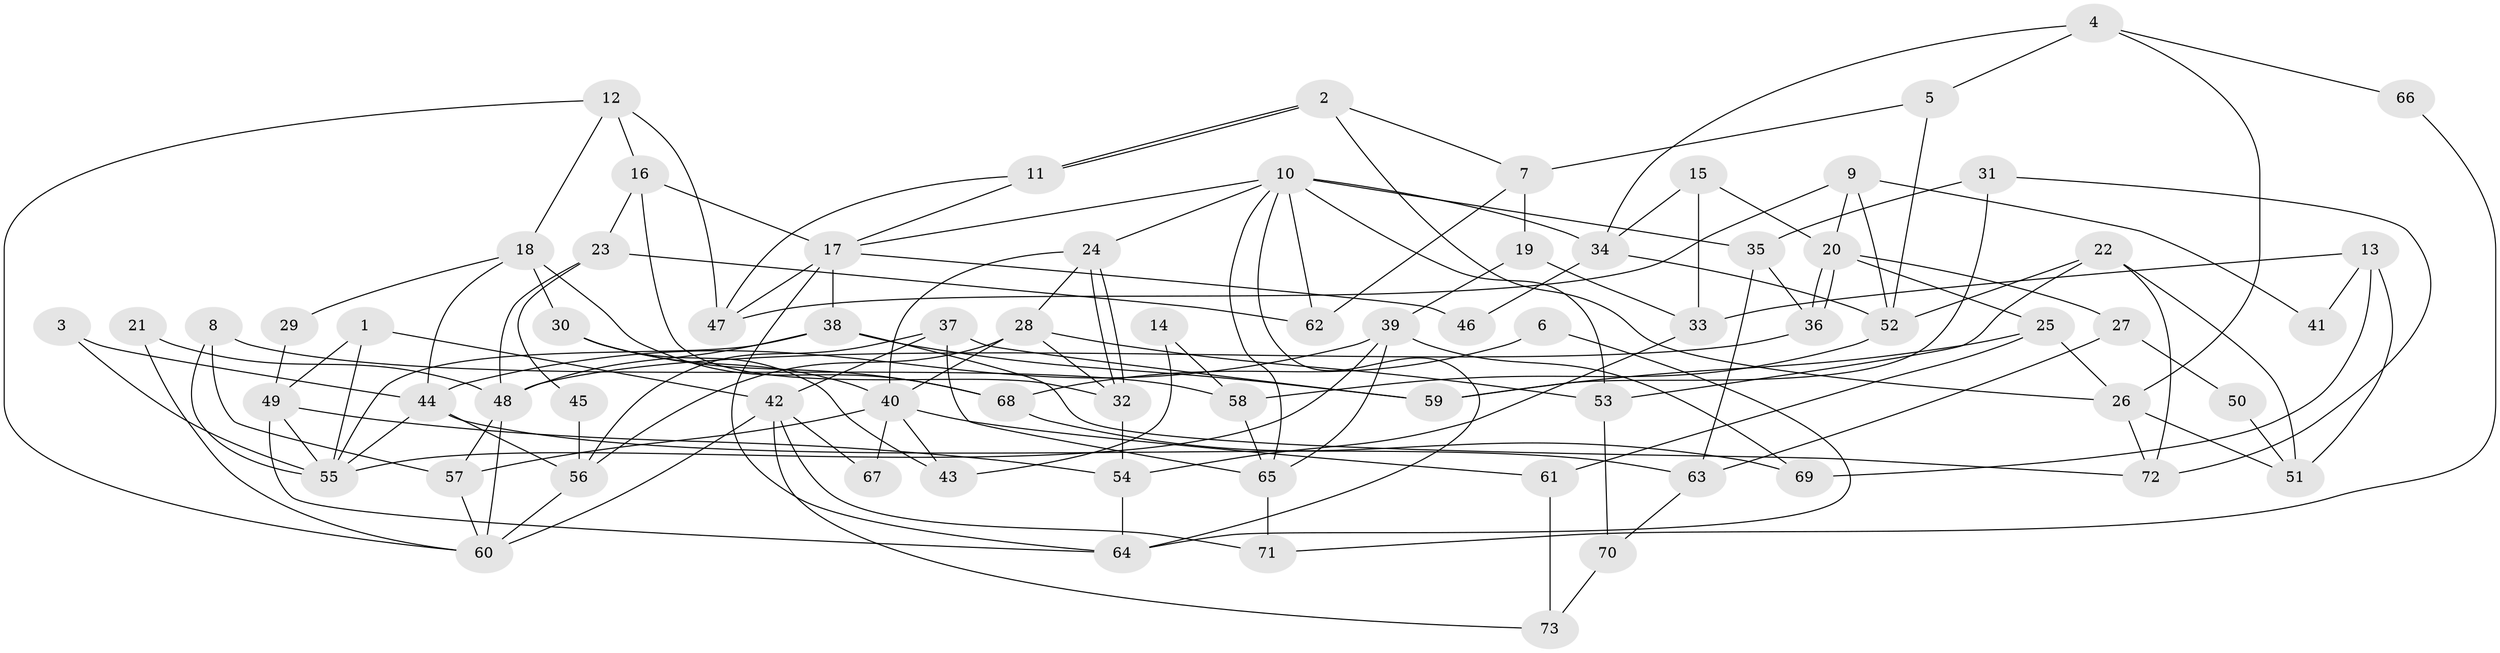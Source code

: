 // Generated by graph-tools (version 1.1) at 2025/50/03/09/25 03:50:08]
// undirected, 73 vertices, 146 edges
graph export_dot {
graph [start="1"]
  node [color=gray90,style=filled];
  1;
  2;
  3;
  4;
  5;
  6;
  7;
  8;
  9;
  10;
  11;
  12;
  13;
  14;
  15;
  16;
  17;
  18;
  19;
  20;
  21;
  22;
  23;
  24;
  25;
  26;
  27;
  28;
  29;
  30;
  31;
  32;
  33;
  34;
  35;
  36;
  37;
  38;
  39;
  40;
  41;
  42;
  43;
  44;
  45;
  46;
  47;
  48;
  49;
  50;
  51;
  52;
  53;
  54;
  55;
  56;
  57;
  58;
  59;
  60;
  61;
  62;
  63;
  64;
  65;
  66;
  67;
  68;
  69;
  70;
  71;
  72;
  73;
  1 -- 55;
  1 -- 49;
  1 -- 42;
  2 -- 11;
  2 -- 11;
  2 -- 7;
  2 -- 26;
  3 -- 44;
  3 -- 55;
  4 -- 26;
  4 -- 34;
  4 -- 5;
  4 -- 66;
  5 -- 52;
  5 -- 7;
  6 -- 64;
  6 -- 68;
  7 -- 62;
  7 -- 19;
  8 -- 57;
  8 -- 55;
  8 -- 58;
  9 -- 52;
  9 -- 20;
  9 -- 41;
  9 -- 47;
  10 -- 64;
  10 -- 24;
  10 -- 17;
  10 -- 34;
  10 -- 35;
  10 -- 53;
  10 -- 62;
  10 -- 65;
  11 -- 17;
  11 -- 47;
  12 -- 47;
  12 -- 18;
  12 -- 16;
  12 -- 60;
  13 -- 33;
  13 -- 51;
  13 -- 41;
  13 -- 69;
  14 -- 43;
  14 -- 58;
  15 -- 20;
  15 -- 33;
  15 -- 34;
  16 -- 17;
  16 -- 23;
  16 -- 32;
  17 -- 47;
  17 -- 38;
  17 -- 46;
  17 -- 64;
  18 -- 30;
  18 -- 44;
  18 -- 29;
  18 -- 68;
  19 -- 39;
  19 -- 33;
  20 -- 25;
  20 -- 36;
  20 -- 36;
  20 -- 27;
  21 -- 48;
  21 -- 60;
  22 -- 53;
  22 -- 52;
  22 -- 51;
  22 -- 72;
  23 -- 48;
  23 -- 45;
  23 -- 62;
  24 -- 32;
  24 -- 32;
  24 -- 28;
  24 -- 40;
  25 -- 26;
  25 -- 59;
  25 -- 61;
  26 -- 72;
  26 -- 51;
  27 -- 63;
  27 -- 50;
  28 -- 40;
  28 -- 32;
  28 -- 53;
  28 -- 56;
  29 -- 49;
  30 -- 40;
  30 -- 68;
  30 -- 43;
  31 -- 35;
  31 -- 72;
  31 -- 59;
  32 -- 54;
  33 -- 54;
  34 -- 46;
  34 -- 52;
  35 -- 36;
  35 -- 63;
  36 -- 48;
  37 -- 56;
  37 -- 65;
  37 -- 42;
  37 -- 59;
  38 -- 59;
  38 -- 48;
  38 -- 55;
  38 -- 72;
  39 -- 44;
  39 -- 55;
  39 -- 65;
  39 -- 69;
  40 -- 57;
  40 -- 43;
  40 -- 61;
  40 -- 67;
  42 -- 60;
  42 -- 67;
  42 -- 71;
  42 -- 73;
  44 -- 56;
  44 -- 63;
  44 -- 55;
  45 -- 56;
  48 -- 60;
  48 -- 57;
  49 -- 55;
  49 -- 54;
  49 -- 64;
  50 -- 51;
  52 -- 58;
  53 -- 70;
  54 -- 64;
  56 -- 60;
  57 -- 60;
  58 -- 65;
  61 -- 73;
  63 -- 70;
  65 -- 71;
  66 -- 71;
  68 -- 69;
  70 -- 73;
}
